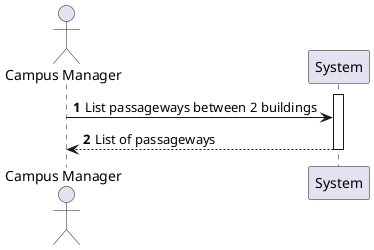 @startuml
'https://plantuml.com/sequence-diagram

autonumber
actor "Campus Manager" as CM


activate System
CM -> System: List passageways between 2 buildings
CM <-- System: List of passageways
deactivate System

@enduml